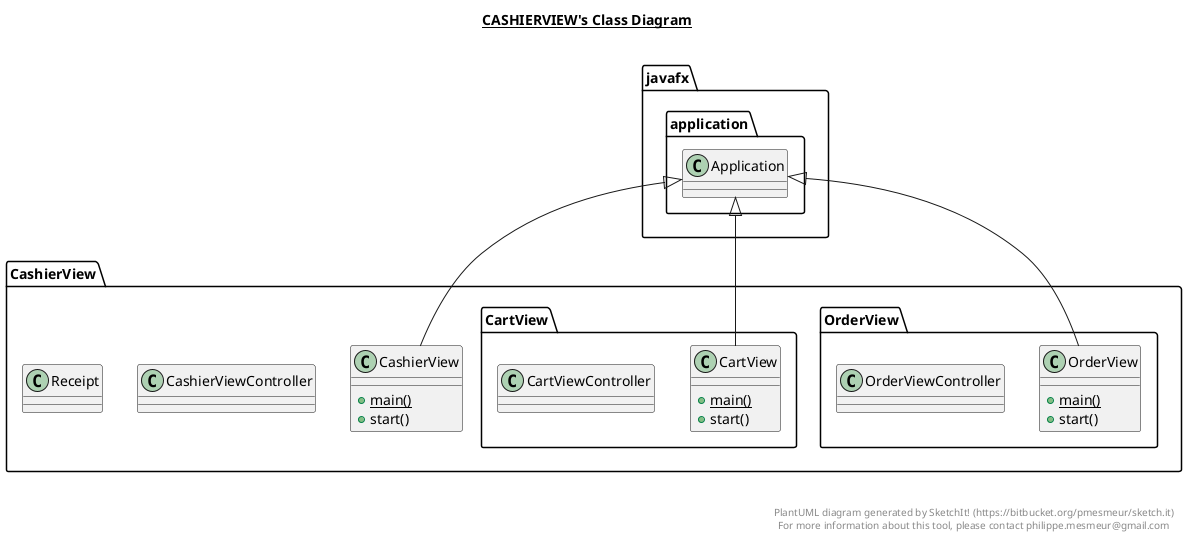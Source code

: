 @startuml

title __CASHIERVIEW's Class Diagram__\n

  namespace CashierView {
    class CashierView.CashierView {
        {static} + main()
        + start()
    }
  }
  

  namespace CashierView {
    class CashierView.CashierViewController {
    }
  }
  

  namespace CashierView {
    class CashierView.Receipt {
    }
  }
  
namespace CashierView {
    namespace OrderView {
      class CashierView.OrderView.OrderView {
          {static} + main()
          + start()
      }
    }
  }


  namespace CashierView {
    namespace OrderView {
      class CashierView.OrderView.OrderViewController {
      }
    }
  }
namespace CashierView {
    namespace CartView {
      class CashierView.CartView.CartView {
          {static} + main()
          + start()
      }
    }
  }


  namespace CashierView {
    namespace CartView {
      class CashierView.CartView.CartViewController {
      }
    }
  }


  CashierView.CartView.CartView -up-|> javafx.application.Application
  CashierView.OrderView.OrderView -up-|> javafx.application.Application
  CashierView.CashierView -up-|> javafx.application.Application


right footer


PlantUML diagram generated by SketchIt! (https://bitbucket.org/pmesmeur/sketch.it)
For more information about this tool, please contact philippe.mesmeur@gmail.com
endfooter

@enduml
